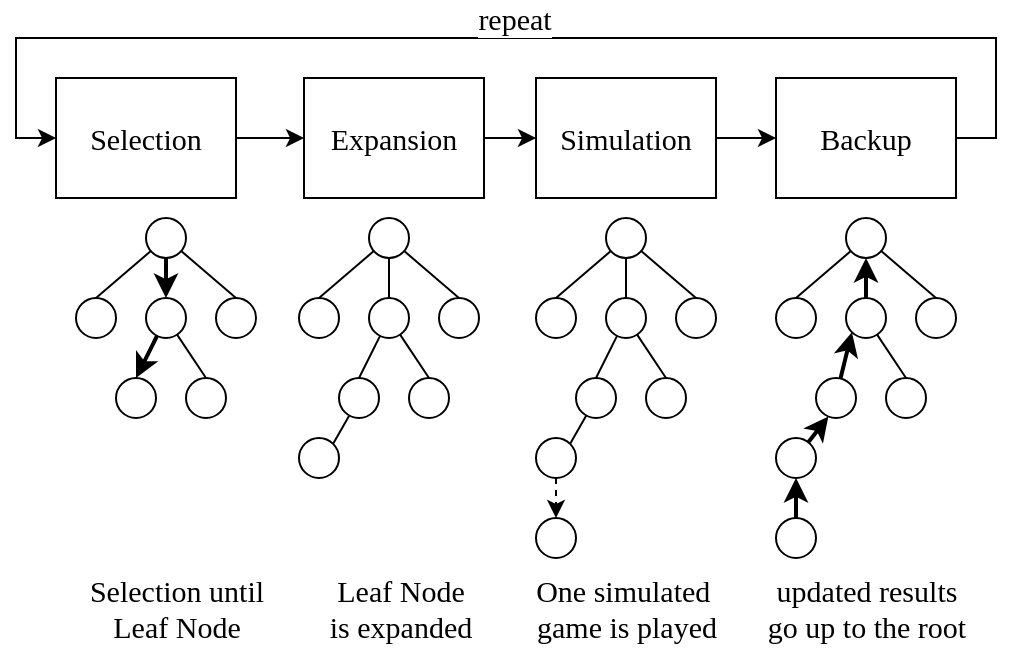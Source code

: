 <mxfile version="20.6.0" type="github">
  <diagram id="tlcVaqSGDZQ4AQKlqPh9" name="Seite-1">
    <mxGraphModel dx="2066" dy="1014" grid="1" gridSize="10" guides="1" tooltips="1" connect="1" arrows="1" fold="1" page="1" pageScale="1" pageWidth="827" pageHeight="1169" math="0" shadow="0">
      <root>
        <mxCell id="0" />
        <mxCell id="1" parent="0" />
        <mxCell id="yn6zyk8mV2KRgJzfLN-i-7" style="edgeStyle=orthogonalEdgeStyle;rounded=0;orthogonalLoop=1;jettySize=auto;html=1;fontFamily=Times New Roman;fontSize=15;" parent="1" source="yn6zyk8mV2KRgJzfLN-i-1" target="yn6zyk8mV2KRgJzfLN-i-2" edge="1">
          <mxGeometry relative="1" as="geometry" />
        </mxCell>
        <mxCell id="yn6zyk8mV2KRgJzfLN-i-1" value="Selection" style="rounded=0;whiteSpace=wrap;html=1;fontFamily=Times New Roman;fontSize=15;" parent="1" vertex="1">
          <mxGeometry x="30" y="60" width="90" height="60" as="geometry" />
        </mxCell>
        <mxCell id="yn6zyk8mV2KRgJzfLN-i-8" style="edgeStyle=orthogonalEdgeStyle;rounded=0;orthogonalLoop=1;jettySize=auto;html=1;fontFamily=Times New Roman;fontSize=15;" parent="1" source="yn6zyk8mV2KRgJzfLN-i-2" target="yn6zyk8mV2KRgJzfLN-i-5" edge="1">
          <mxGeometry relative="1" as="geometry" />
        </mxCell>
        <mxCell id="yn6zyk8mV2KRgJzfLN-i-2" value="Expansion&lt;span style=&quot;caret-color: rgba(0, 0, 0, 0); color: rgba(0, 0, 0, 0); font-family: monospace; font-size: 0px; text-align: start;&quot;&gt;%3CmxGraphModel%3E%3Croot%3E%3CmxCell%20id%3D%220%22%2F%3E%3CmxCell%20id%3D%221%22%20parent%3D%220%22%2F%3E%3CmxCell%20id%3D%222%22%20value%3D%22Selection%22%20style%3D%22rounded%3D0%3BwhiteSpace%3Dwrap%3Bhtml%3D1%3BfontFamily%3DTimes%20New%20Roman%3BfontSize%3D15%3B%22%20vertex%3D%221%22%20parent%3D%221%22%3E%3CmxGeometry%20x%3D%2250%22%20y%3D%2260%22%20width%3D%22120%22%20height%3D%2260%22%20as%3D%22geometry%22%2F%3E%3C%2FmxCell%3E%3C%2Froot%3E%3C%2FmxGraphModel%3E&lt;/span&gt;" style="rounded=0;whiteSpace=wrap;html=1;fontFamily=Times New Roman;fontSize=15;" parent="1" vertex="1">
          <mxGeometry x="154" y="60" width="90" height="60" as="geometry" />
        </mxCell>
        <mxCell id="yn6zyk8mV2KRgJzfLN-i-9" style="edgeStyle=orthogonalEdgeStyle;rounded=0;orthogonalLoop=1;jettySize=auto;html=1;entryX=0;entryY=0.5;entryDx=0;entryDy=0;fontFamily=Times New Roman;fontSize=15;" parent="1" source="yn6zyk8mV2KRgJzfLN-i-5" target="yn6zyk8mV2KRgJzfLN-i-6" edge="1">
          <mxGeometry relative="1" as="geometry" />
        </mxCell>
        <mxCell id="yn6zyk8mV2KRgJzfLN-i-5" value="Simulation" style="rounded=0;whiteSpace=wrap;html=1;fontFamily=Times New Roman;fontSize=15;" parent="1" vertex="1">
          <mxGeometry x="270" y="60" width="90" height="60" as="geometry" />
        </mxCell>
        <mxCell id="yn6zyk8mV2KRgJzfLN-i-10" value="repeat" style="edgeStyle=orthogonalEdgeStyle;rounded=0;orthogonalLoop=1;jettySize=auto;html=1;entryX=0;entryY=0.5;entryDx=0;entryDy=0;fontFamily=Times New Roman;fontSize=15;" parent="1" source="yn6zyk8mV2KRgJzfLN-i-6" target="yn6zyk8mV2KRgJzfLN-i-1" edge="1">
          <mxGeometry x="-0.013" y="-10" relative="1" as="geometry">
            <Array as="points">
              <mxPoint x="500" y="90" />
              <mxPoint x="500" y="40" />
              <mxPoint x="10" y="40" />
              <mxPoint x="10" y="90" />
            </Array>
            <mxPoint as="offset" />
          </mxGeometry>
        </mxCell>
        <mxCell id="yn6zyk8mV2KRgJzfLN-i-6" value="Backup" style="rounded=0;whiteSpace=wrap;html=1;fontFamily=Times New Roman;fontSize=15;" parent="1" vertex="1">
          <mxGeometry x="390" y="60" width="90" height="60" as="geometry" />
        </mxCell>
        <mxCell id="yn6zyk8mV2KRgJzfLN-i-23" style="orthogonalLoop=1;jettySize=auto;html=1;entryX=0.5;entryY=0;entryDx=0;entryDy=0;fontFamily=Times New Roman;fontSize=15;rounded=0;endArrow=none;endFill=0;" parent="1" source="yn6zyk8mV2KRgJzfLN-i-11" target="yn6zyk8mV2KRgJzfLN-i-18" edge="1">
          <mxGeometry relative="1" as="geometry" />
        </mxCell>
        <mxCell id="yn6zyk8mV2KRgJzfLN-i-24" style="edgeStyle=none;rounded=0;orthogonalLoop=1;jettySize=auto;html=1;fontFamily=Times New Roman;fontSize=15;strokeWidth=2;" parent="1" source="yn6zyk8mV2KRgJzfLN-i-11" target="yn6zyk8mV2KRgJzfLN-i-16" edge="1">
          <mxGeometry relative="1" as="geometry" />
        </mxCell>
        <mxCell id="yn6zyk8mV2KRgJzfLN-i-25" style="edgeStyle=none;rounded=0;orthogonalLoop=1;jettySize=auto;html=1;fontFamily=Times New Roman;fontSize=15;entryX=0.5;entryY=0;entryDx=0;entryDy=0;endArrow=none;endFill=0;" parent="1" source="yn6zyk8mV2KRgJzfLN-i-11" target="yn6zyk8mV2KRgJzfLN-i-17" edge="1">
          <mxGeometry relative="1" as="geometry" />
        </mxCell>
        <mxCell id="yn6zyk8mV2KRgJzfLN-i-11" value="" style="ellipse;whiteSpace=wrap;html=1;aspect=fixed;fontFamily=Times New Roman;fontSize=15;" parent="1" vertex="1">
          <mxGeometry x="75" y="130" width="20" height="20" as="geometry" />
        </mxCell>
        <mxCell id="yn6zyk8mV2KRgJzfLN-i-26" style="edgeStyle=none;rounded=0;orthogonalLoop=1;jettySize=auto;html=1;entryX=0.5;entryY=0;entryDx=0;entryDy=0;fontFamily=Times New Roman;fontSize=15;strokeWidth=2;" parent="1" source="yn6zyk8mV2KRgJzfLN-i-16" target="yn6zyk8mV2KRgJzfLN-i-19" edge="1">
          <mxGeometry relative="1" as="geometry" />
        </mxCell>
        <mxCell id="yn6zyk8mV2KRgJzfLN-i-27" style="edgeStyle=none;rounded=0;orthogonalLoop=1;jettySize=auto;html=1;entryX=0.5;entryY=0;entryDx=0;entryDy=0;fontFamily=Times New Roman;fontSize=15;endArrow=none;endFill=0;" parent="1" source="yn6zyk8mV2KRgJzfLN-i-16" target="yn6zyk8mV2KRgJzfLN-i-20" edge="1">
          <mxGeometry relative="1" as="geometry" />
        </mxCell>
        <mxCell id="yn6zyk8mV2KRgJzfLN-i-16" value="" style="ellipse;whiteSpace=wrap;html=1;aspect=fixed;fontFamily=Times New Roman;fontSize=15;" parent="1" vertex="1">
          <mxGeometry x="75" y="170" width="20" height="20" as="geometry" />
        </mxCell>
        <mxCell id="yn6zyk8mV2KRgJzfLN-i-17" value="" style="ellipse;whiteSpace=wrap;html=1;aspect=fixed;fontFamily=Times New Roman;fontSize=15;" parent="1" vertex="1">
          <mxGeometry x="110" y="170" width="20" height="20" as="geometry" />
        </mxCell>
        <mxCell id="yn6zyk8mV2KRgJzfLN-i-18" value="" style="ellipse;whiteSpace=wrap;html=1;aspect=fixed;fontFamily=Times New Roman;fontSize=15;" parent="1" vertex="1">
          <mxGeometry x="40" y="170" width="20" height="20" as="geometry" />
        </mxCell>
        <mxCell id="yn6zyk8mV2KRgJzfLN-i-19" value="" style="ellipse;whiteSpace=wrap;html=1;aspect=fixed;fontFamily=Times New Roman;fontSize=15;" parent="1" vertex="1">
          <mxGeometry x="60" y="210" width="20" height="20" as="geometry" />
        </mxCell>
        <mxCell id="yn6zyk8mV2KRgJzfLN-i-20" value="" style="ellipse;whiteSpace=wrap;html=1;aspect=fixed;fontFamily=Times New Roman;fontSize=15;" parent="1" vertex="1">
          <mxGeometry x="95" y="210" width="20" height="20" as="geometry" />
        </mxCell>
        <mxCell id="yn6zyk8mV2KRgJzfLN-i-28" style="orthogonalLoop=1;jettySize=auto;html=1;entryX=0.5;entryY=0;entryDx=0;entryDy=0;fontFamily=Times New Roman;fontSize=15;rounded=0;endArrow=none;endFill=0;" parent="1" source="yn6zyk8mV2KRgJzfLN-i-31" target="yn6zyk8mV2KRgJzfLN-i-36" edge="1">
          <mxGeometry relative="1" as="geometry" />
        </mxCell>
        <mxCell id="yn6zyk8mV2KRgJzfLN-i-29" style="edgeStyle=none;rounded=0;orthogonalLoop=1;jettySize=auto;html=1;fontFamily=Times New Roman;fontSize=15;strokeWidth=1;endArrow=none;endFill=0;" parent="1" source="yn6zyk8mV2KRgJzfLN-i-31" target="yn6zyk8mV2KRgJzfLN-i-34" edge="1">
          <mxGeometry relative="1" as="geometry" />
        </mxCell>
        <mxCell id="yn6zyk8mV2KRgJzfLN-i-30" style="edgeStyle=none;rounded=0;orthogonalLoop=1;jettySize=auto;html=1;fontFamily=Times New Roman;fontSize=15;entryX=0.5;entryY=0;entryDx=0;entryDy=0;endArrow=none;endFill=0;" parent="1" source="yn6zyk8mV2KRgJzfLN-i-31" target="yn6zyk8mV2KRgJzfLN-i-35" edge="1">
          <mxGeometry relative="1" as="geometry" />
        </mxCell>
        <mxCell id="yn6zyk8mV2KRgJzfLN-i-31" value="" style="ellipse;whiteSpace=wrap;html=1;aspect=fixed;fontFamily=Times New Roman;fontSize=15;" parent="1" vertex="1">
          <mxGeometry x="186.5" y="130" width="20" height="20" as="geometry" />
        </mxCell>
        <mxCell id="yn6zyk8mV2KRgJzfLN-i-32" style="edgeStyle=none;rounded=0;orthogonalLoop=1;jettySize=auto;html=1;entryX=0.5;entryY=0;entryDx=0;entryDy=0;fontFamily=Times New Roman;fontSize=15;strokeWidth=1;endArrow=none;endFill=0;" parent="1" source="yn6zyk8mV2KRgJzfLN-i-34" target="yn6zyk8mV2KRgJzfLN-i-37" edge="1">
          <mxGeometry relative="1" as="geometry" />
        </mxCell>
        <mxCell id="yn6zyk8mV2KRgJzfLN-i-33" style="edgeStyle=none;rounded=0;orthogonalLoop=1;jettySize=auto;html=1;entryX=0.5;entryY=0;entryDx=0;entryDy=0;fontFamily=Times New Roman;fontSize=15;endArrow=none;endFill=0;" parent="1" source="yn6zyk8mV2KRgJzfLN-i-34" target="yn6zyk8mV2KRgJzfLN-i-38" edge="1">
          <mxGeometry relative="1" as="geometry" />
        </mxCell>
        <mxCell id="yn6zyk8mV2KRgJzfLN-i-34" value="" style="ellipse;whiteSpace=wrap;html=1;aspect=fixed;fontFamily=Times New Roman;fontSize=15;" parent="1" vertex="1">
          <mxGeometry x="186.5" y="170" width="20" height="20" as="geometry" />
        </mxCell>
        <mxCell id="yn6zyk8mV2KRgJzfLN-i-35" value="" style="ellipse;whiteSpace=wrap;html=1;aspect=fixed;fontFamily=Times New Roman;fontSize=15;" parent="1" vertex="1">
          <mxGeometry x="221.5" y="170" width="20" height="20" as="geometry" />
        </mxCell>
        <mxCell id="yn6zyk8mV2KRgJzfLN-i-36" value="" style="ellipse;whiteSpace=wrap;html=1;aspect=fixed;fontFamily=Times New Roman;fontSize=15;" parent="1" vertex="1">
          <mxGeometry x="151.5" y="170" width="20" height="20" as="geometry" />
        </mxCell>
        <mxCell id="yn6zyk8mV2KRgJzfLN-i-62" style="edgeStyle=none;rounded=0;orthogonalLoop=1;jettySize=auto;html=1;entryX=1;entryY=0;entryDx=0;entryDy=0;strokeWidth=1;fontFamily=Times New Roman;fontSize=15;endArrow=none;endFill=0;" parent="1" source="yn6zyk8mV2KRgJzfLN-i-37" target="yn6zyk8mV2KRgJzfLN-i-61" edge="1">
          <mxGeometry relative="1" as="geometry" />
        </mxCell>
        <mxCell id="yn6zyk8mV2KRgJzfLN-i-37" value="" style="ellipse;whiteSpace=wrap;html=1;aspect=fixed;fontFamily=Times New Roman;fontSize=15;" parent="1" vertex="1">
          <mxGeometry x="171.5" y="210" width="20" height="20" as="geometry" />
        </mxCell>
        <mxCell id="yn6zyk8mV2KRgJzfLN-i-38" value="" style="ellipse;whiteSpace=wrap;html=1;aspect=fixed;fontFamily=Times New Roman;fontSize=15;" parent="1" vertex="1">
          <mxGeometry x="206.5" y="210" width="20" height="20" as="geometry" />
        </mxCell>
        <mxCell id="yn6zyk8mV2KRgJzfLN-i-61" value="" style="ellipse;whiteSpace=wrap;html=1;aspect=fixed;fontFamily=Times New Roman;fontSize=15;" parent="1" vertex="1">
          <mxGeometry x="151.5" y="240" width="20" height="20" as="geometry" />
        </mxCell>
        <mxCell id="yn6zyk8mV2KRgJzfLN-i-65" style="orthogonalLoop=1;jettySize=auto;html=1;entryX=0.5;entryY=0;entryDx=0;entryDy=0;fontFamily=Times New Roman;fontSize=15;rounded=0;endArrow=none;endFill=0;" parent="1" source="yn6zyk8mV2KRgJzfLN-i-68" target="yn6zyk8mV2KRgJzfLN-i-73" edge="1">
          <mxGeometry relative="1" as="geometry" />
        </mxCell>
        <mxCell id="yn6zyk8mV2KRgJzfLN-i-66" style="edgeStyle=none;rounded=0;orthogonalLoop=1;jettySize=auto;html=1;fontFamily=Times New Roman;fontSize=15;strokeWidth=1;endArrow=none;endFill=0;" parent="1" source="yn6zyk8mV2KRgJzfLN-i-68" target="yn6zyk8mV2KRgJzfLN-i-71" edge="1">
          <mxGeometry relative="1" as="geometry" />
        </mxCell>
        <mxCell id="yn6zyk8mV2KRgJzfLN-i-67" style="edgeStyle=none;rounded=0;orthogonalLoop=1;jettySize=auto;html=1;fontFamily=Times New Roman;fontSize=15;entryX=0.5;entryY=0;entryDx=0;entryDy=0;endArrow=none;endFill=0;" parent="1" source="yn6zyk8mV2KRgJzfLN-i-68" target="yn6zyk8mV2KRgJzfLN-i-72" edge="1">
          <mxGeometry relative="1" as="geometry" />
        </mxCell>
        <mxCell id="yn6zyk8mV2KRgJzfLN-i-68" value="" style="ellipse;whiteSpace=wrap;html=1;aspect=fixed;fontFamily=Times New Roman;fontSize=15;" parent="1" vertex="1">
          <mxGeometry x="305" y="130" width="20" height="20" as="geometry" />
        </mxCell>
        <mxCell id="yn6zyk8mV2KRgJzfLN-i-69" style="edgeStyle=none;rounded=0;orthogonalLoop=1;jettySize=auto;html=1;entryX=0.5;entryY=0;entryDx=0;entryDy=0;fontFamily=Times New Roman;fontSize=15;strokeWidth=1;endArrow=none;endFill=0;" parent="1" source="yn6zyk8mV2KRgJzfLN-i-71" target="yn6zyk8mV2KRgJzfLN-i-75" edge="1">
          <mxGeometry relative="1" as="geometry" />
        </mxCell>
        <mxCell id="yn6zyk8mV2KRgJzfLN-i-70" style="edgeStyle=none;rounded=0;orthogonalLoop=1;jettySize=auto;html=1;entryX=0.5;entryY=0;entryDx=0;entryDy=0;fontFamily=Times New Roman;fontSize=15;endArrow=none;endFill=0;" parent="1" source="yn6zyk8mV2KRgJzfLN-i-71" target="yn6zyk8mV2KRgJzfLN-i-76" edge="1">
          <mxGeometry relative="1" as="geometry" />
        </mxCell>
        <mxCell id="yn6zyk8mV2KRgJzfLN-i-71" value="" style="ellipse;whiteSpace=wrap;html=1;aspect=fixed;fontFamily=Times New Roman;fontSize=15;" parent="1" vertex="1">
          <mxGeometry x="305" y="170" width="20" height="20" as="geometry" />
        </mxCell>
        <mxCell id="yn6zyk8mV2KRgJzfLN-i-72" value="" style="ellipse;whiteSpace=wrap;html=1;aspect=fixed;fontFamily=Times New Roman;fontSize=15;" parent="1" vertex="1">
          <mxGeometry x="340" y="170" width="20" height="20" as="geometry" />
        </mxCell>
        <mxCell id="yn6zyk8mV2KRgJzfLN-i-73" value="" style="ellipse;whiteSpace=wrap;html=1;aspect=fixed;fontFamily=Times New Roman;fontSize=15;" parent="1" vertex="1">
          <mxGeometry x="270" y="170" width="20" height="20" as="geometry" />
        </mxCell>
        <mxCell id="yn6zyk8mV2KRgJzfLN-i-74" style="edgeStyle=none;rounded=0;orthogonalLoop=1;jettySize=auto;html=1;entryX=1;entryY=0;entryDx=0;entryDy=0;strokeWidth=1;fontFamily=Times New Roman;fontSize=15;endArrow=none;endFill=0;" parent="1" source="yn6zyk8mV2KRgJzfLN-i-75" target="yn6zyk8mV2KRgJzfLN-i-77" edge="1">
          <mxGeometry relative="1" as="geometry" />
        </mxCell>
        <mxCell id="yn6zyk8mV2KRgJzfLN-i-75" value="" style="ellipse;whiteSpace=wrap;html=1;aspect=fixed;fontFamily=Times New Roman;fontSize=15;" parent="1" vertex="1">
          <mxGeometry x="290" y="210" width="20" height="20" as="geometry" />
        </mxCell>
        <mxCell id="yn6zyk8mV2KRgJzfLN-i-76" value="" style="ellipse;whiteSpace=wrap;html=1;aspect=fixed;fontFamily=Times New Roman;fontSize=15;" parent="1" vertex="1">
          <mxGeometry x="325" y="210" width="20" height="20" as="geometry" />
        </mxCell>
        <mxCell id="yn6zyk8mV2KRgJzfLN-i-82" style="edgeStyle=none;rounded=0;orthogonalLoop=1;jettySize=auto;html=1;strokeWidth=1;fontFamily=Times New Roman;fontSize=15;endArrow=classic;endFill=1;dashed=1;" parent="1" source="yn6zyk8mV2KRgJzfLN-i-77" edge="1">
          <mxGeometry relative="1" as="geometry">
            <mxPoint x="280" y="280" as="targetPoint" />
          </mxGeometry>
        </mxCell>
        <mxCell id="yn6zyk8mV2KRgJzfLN-i-77" value="" style="ellipse;whiteSpace=wrap;html=1;aspect=fixed;fontFamily=Times New Roman;fontSize=15;" parent="1" vertex="1">
          <mxGeometry x="270" y="240" width="20" height="20" as="geometry" />
        </mxCell>
        <mxCell id="yn6zyk8mV2KRgJzfLN-i-83" value="" style="ellipse;whiteSpace=wrap;html=1;aspect=fixed;fontFamily=Times New Roman;fontSize=15;" parent="1" vertex="1">
          <mxGeometry x="270" y="280" width="20" height="20" as="geometry" />
        </mxCell>
        <mxCell id="yn6zyk8mV2KRgJzfLN-i-84" style="orthogonalLoop=1;jettySize=auto;html=1;entryX=0.5;entryY=0;entryDx=0;entryDy=0;fontFamily=Times New Roman;fontSize=15;rounded=0;endArrow=none;endFill=0;" parent="1" source="yn6zyk8mV2KRgJzfLN-i-87" target="yn6zyk8mV2KRgJzfLN-i-92" edge="1">
          <mxGeometry relative="1" as="geometry" />
        </mxCell>
        <mxCell id="yn6zyk8mV2KRgJzfLN-i-86" style="edgeStyle=none;rounded=0;orthogonalLoop=1;jettySize=auto;html=1;fontFamily=Times New Roman;fontSize=15;entryX=0.5;entryY=0;entryDx=0;entryDy=0;endArrow=none;endFill=0;" parent="1" source="yn6zyk8mV2KRgJzfLN-i-87" target="yn6zyk8mV2KRgJzfLN-i-91" edge="1">
          <mxGeometry relative="1" as="geometry" />
        </mxCell>
        <mxCell id="yn6zyk8mV2KRgJzfLN-i-87" value="" style="ellipse;whiteSpace=wrap;html=1;aspect=fixed;fontFamily=Times New Roman;fontSize=15;" parent="1" vertex="1">
          <mxGeometry x="425" y="130" width="20" height="20" as="geometry" />
        </mxCell>
        <mxCell id="yn6zyk8mV2KRgJzfLN-i-89" style="edgeStyle=none;rounded=0;orthogonalLoop=1;jettySize=auto;html=1;entryX=0.5;entryY=0;entryDx=0;entryDy=0;fontFamily=Times New Roman;fontSize=15;endArrow=none;endFill=0;" parent="1" source="yn6zyk8mV2KRgJzfLN-i-90" target="yn6zyk8mV2KRgJzfLN-i-95" edge="1">
          <mxGeometry relative="1" as="geometry" />
        </mxCell>
        <mxCell id="yn6zyk8mV2KRgJzfLN-i-102" style="edgeStyle=none;rounded=0;orthogonalLoop=1;jettySize=auto;html=1;entryX=0.5;entryY=1;entryDx=0;entryDy=0;strokeWidth=2;fontFamily=Times New Roman;fontSize=15;endArrow=classic;endFill=1;" parent="1" source="yn6zyk8mV2KRgJzfLN-i-90" target="yn6zyk8mV2KRgJzfLN-i-87" edge="1">
          <mxGeometry relative="1" as="geometry" />
        </mxCell>
        <mxCell id="yn6zyk8mV2KRgJzfLN-i-90" value="" style="ellipse;whiteSpace=wrap;html=1;aspect=fixed;fontFamily=Times New Roman;fontSize=15;" parent="1" vertex="1">
          <mxGeometry x="425" y="170" width="20" height="20" as="geometry" />
        </mxCell>
        <mxCell id="yn6zyk8mV2KRgJzfLN-i-91" value="" style="ellipse;whiteSpace=wrap;html=1;aspect=fixed;fontFamily=Times New Roman;fontSize=15;" parent="1" vertex="1">
          <mxGeometry x="460" y="170" width="20" height="20" as="geometry" />
        </mxCell>
        <mxCell id="yn6zyk8mV2KRgJzfLN-i-92" value="" style="ellipse;whiteSpace=wrap;html=1;aspect=fixed;fontFamily=Times New Roman;fontSize=15;" parent="1" vertex="1">
          <mxGeometry x="390" y="170" width="20" height="20" as="geometry" />
        </mxCell>
        <mxCell id="yn6zyk8mV2KRgJzfLN-i-101" style="edgeStyle=none;rounded=0;orthogonalLoop=1;jettySize=auto;html=1;entryX=0;entryY=1;entryDx=0;entryDy=0;strokeWidth=2;fontFamily=Times New Roman;fontSize=15;endArrow=classic;endFill=1;" parent="1" source="yn6zyk8mV2KRgJzfLN-i-94" target="yn6zyk8mV2KRgJzfLN-i-90" edge="1">
          <mxGeometry relative="1" as="geometry" />
        </mxCell>
        <mxCell id="yn6zyk8mV2KRgJzfLN-i-94" value="" style="ellipse;whiteSpace=wrap;html=1;aspect=fixed;fontFamily=Times New Roman;fontSize=15;" parent="1" vertex="1">
          <mxGeometry x="410" y="210" width="20" height="20" as="geometry" />
        </mxCell>
        <mxCell id="yn6zyk8mV2KRgJzfLN-i-95" value="" style="ellipse;whiteSpace=wrap;html=1;aspect=fixed;fontFamily=Times New Roman;fontSize=15;" parent="1" vertex="1">
          <mxGeometry x="445" y="210" width="20" height="20" as="geometry" />
        </mxCell>
        <mxCell id="yn6zyk8mV2KRgJzfLN-i-100" style="edgeStyle=none;rounded=0;orthogonalLoop=1;jettySize=auto;html=1;entryX=0.31;entryY=0.96;entryDx=0;entryDy=0;entryPerimeter=0;strokeWidth=2;fontFamily=Times New Roman;fontSize=15;endArrow=classic;endFill=1;" parent="1" source="yn6zyk8mV2KRgJzfLN-i-97" target="yn6zyk8mV2KRgJzfLN-i-94" edge="1">
          <mxGeometry relative="1" as="geometry" />
        </mxCell>
        <mxCell id="yn6zyk8mV2KRgJzfLN-i-97" value="" style="ellipse;whiteSpace=wrap;html=1;aspect=fixed;fontFamily=Times New Roman;fontSize=15;" parent="1" vertex="1">
          <mxGeometry x="390" y="240" width="20" height="20" as="geometry" />
        </mxCell>
        <mxCell id="yn6zyk8mV2KRgJzfLN-i-99" style="edgeStyle=none;rounded=0;orthogonalLoop=1;jettySize=auto;html=1;entryX=0.5;entryY=1;entryDx=0;entryDy=0;strokeWidth=2;fontFamily=Times New Roman;fontSize=15;endArrow=classic;endFill=1;" parent="1" source="yn6zyk8mV2KRgJzfLN-i-98" target="yn6zyk8mV2KRgJzfLN-i-97" edge="1">
          <mxGeometry relative="1" as="geometry" />
        </mxCell>
        <mxCell id="yn6zyk8mV2KRgJzfLN-i-98" value="" style="ellipse;whiteSpace=wrap;html=1;aspect=fixed;fontFamily=Times New Roman;fontSize=15;" parent="1" vertex="1">
          <mxGeometry x="390" y="280" width="20" height="20" as="geometry" />
        </mxCell>
        <mxCell id="yn6zyk8mV2KRgJzfLN-i-103" value="Selection until &lt;br&gt;Leaf Node" style="text;html=1;align=center;verticalAlign=middle;resizable=0;points=[];autosize=1;strokeColor=none;fillColor=none;fontSize=15;fontFamily=Times New Roman;" parent="1" vertex="1">
          <mxGeometry x="35" y="300" width="110" height="50" as="geometry" />
        </mxCell>
        <mxCell id="yn6zyk8mV2KRgJzfLN-i-104" value="Leaf Node &lt;br&gt;is expanded" style="text;html=1;align=center;verticalAlign=middle;resizable=0;points=[];autosize=1;strokeColor=none;fillColor=none;fontSize=15;fontFamily=Times New Roman;" parent="1" vertex="1">
          <mxGeometry x="156.5" y="300" width="90" height="50" as="geometry" />
        </mxCell>
        <mxCell id="yn6zyk8mV2KRgJzfLN-i-105" value="One simulated&amp;nbsp;&lt;br&gt;game is played" style="text;html=1;align=center;verticalAlign=middle;resizable=0;points=[];autosize=1;strokeColor=none;fillColor=none;fontSize=15;fontFamily=Times New Roman;" parent="1" vertex="1">
          <mxGeometry x="260" y="300" width="110" height="50" as="geometry" />
        </mxCell>
        <mxCell id="yn6zyk8mV2KRgJzfLN-i-106" value="updated results &lt;br&gt;go up to the root" style="text;html=1;align=center;verticalAlign=middle;resizable=0;points=[];autosize=1;strokeColor=none;fillColor=none;fontSize=15;fontFamily=Times New Roman;" parent="1" vertex="1">
          <mxGeometry x="375" y="300" width="120" height="50" as="geometry" />
        </mxCell>
      </root>
    </mxGraphModel>
  </diagram>
</mxfile>

